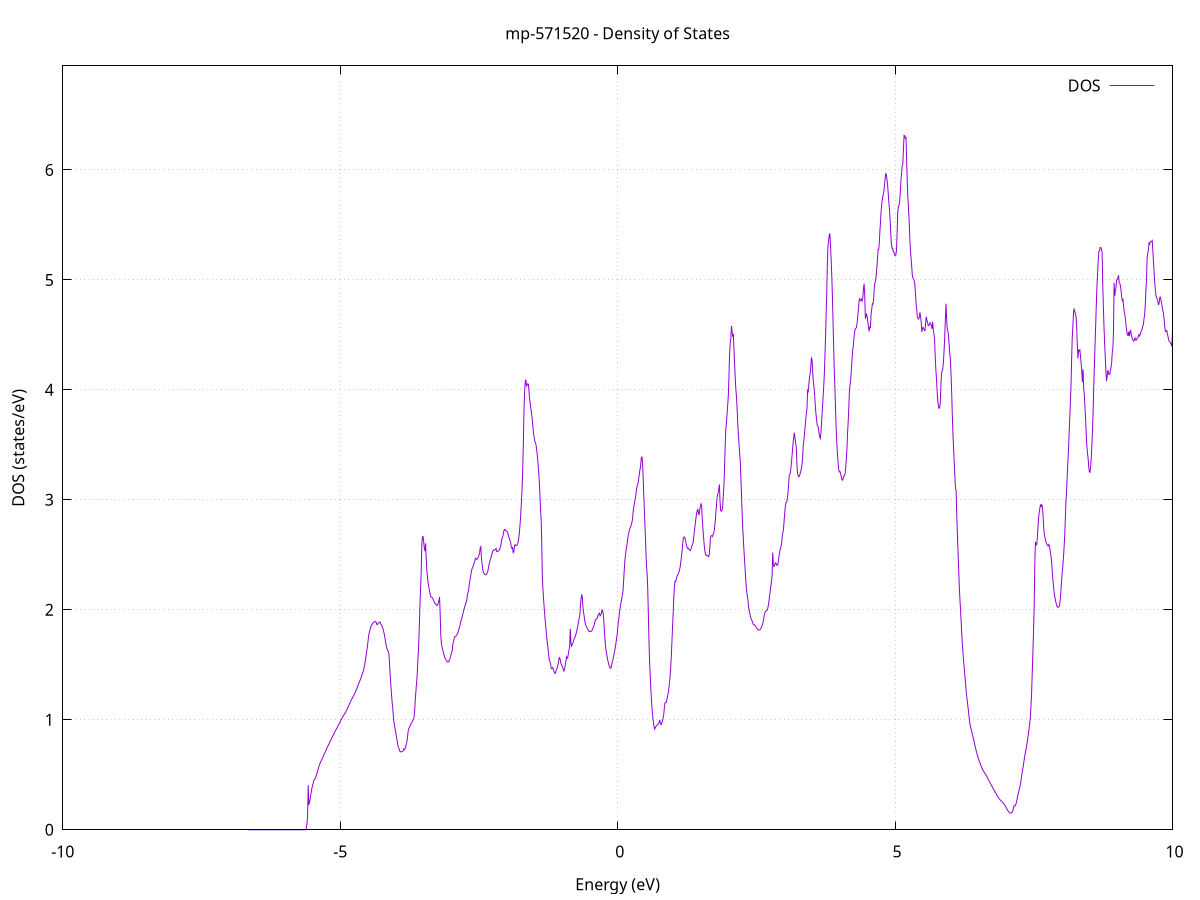 set title 'mp-571520 - Density of States'
set xlabel 'Energy (eV)'
set ylabel 'DOS (states/eV)'
set grid
set xrange [-10:10]
set yrange [0:6.946]
set xzeroaxis lt -1
set terminal png size 800,600
set output 'mp-571520_dos_gnuplot.png'
plot '-' using 1:2 with lines title 'DOS'
-6.663400 0.000000
-6.652000 0.000000
-6.640600 0.000000
-6.629100 0.000000
-6.617700 0.000000
-6.606200 0.000000
-6.594800 0.000000
-6.583400 0.000000
-6.571900 0.000000
-6.560500 0.000000
-6.549100 0.000000
-6.537600 0.000000
-6.526200 0.000000
-6.514700 0.000000
-6.503300 0.000000
-6.491900 0.000000
-6.480400 0.000000
-6.469000 0.000000
-6.457600 0.000000
-6.446100 0.000000
-6.434700 0.000000
-6.423300 0.000000
-6.411800 0.000000
-6.400400 0.000000
-6.388900 0.000000
-6.377500 0.000000
-6.366100 0.000000
-6.354600 0.000000
-6.343200 0.000000
-6.331800 0.000000
-6.320300 0.000000
-6.308900 0.000000
-6.297400 0.000000
-6.286000 0.000000
-6.274600 0.000000
-6.263100 0.000000
-6.251700 0.000000
-6.240300 0.000000
-6.228800 0.000000
-6.217400 0.000000
-6.206000 0.000000
-6.194500 0.000000
-6.183100 0.000000
-6.171600 0.000000
-6.160200 0.000000
-6.148800 0.000000
-6.137300 0.000000
-6.125900 0.000000
-6.114500 0.000000
-6.103000 0.000000
-6.091600 0.000000
-6.080100 0.000000
-6.068700 0.000000
-6.057300 0.000000
-6.045800 0.000000
-6.034400 0.000000
-6.023000 0.000000
-6.011500 0.000000
-6.000100 0.000000
-5.988700 0.000000
-5.977200 0.000000
-5.965800 0.000000
-5.954300 0.000000
-5.942900 0.000000
-5.931500 0.000000
-5.920000 0.000000
-5.908600 0.000000
-5.897200 0.000000
-5.885700 0.000000
-5.874300 0.000000
-5.862800 0.000000
-5.851400 0.000000
-5.840000 0.000000
-5.828500 0.000000
-5.817100 0.000000
-5.805700 0.000000
-5.794200 0.000000
-5.782800 0.000000
-5.771400 0.000000
-5.759900 0.000000
-5.748500 0.000000
-5.737000 0.000000
-5.725600 0.000000
-5.714200 0.000000
-5.702700 0.000000
-5.691300 0.000000
-5.679900 0.000000
-5.668400 0.000000
-5.657000 0.000000
-5.645500 0.000000
-5.634100 0.000000
-5.622700 0.000100
-5.611200 0.014400
-5.599800 0.052900
-5.588400 0.115500
-5.576900 0.405900
-5.565500 0.224800
-5.554100 0.249500
-5.542600 0.279100
-5.531200 0.313500
-5.519700 0.349900
-5.508300 0.382500
-5.496900 0.404900
-5.485400 0.428900
-5.474000 0.451100
-5.462600 0.456200
-5.451100 0.466600
-5.439700 0.480500
-5.428200 0.497300
-5.416800 0.516700
-5.405400 0.538200
-5.393900 0.557400
-5.382500 0.577500
-5.371100 0.593600
-5.359600 0.610100
-5.348200 0.623200
-5.336800 0.633000
-5.325300 0.644000
-5.313900 0.658000
-5.302400 0.673200
-5.291000 0.686300
-5.279600 0.696900
-5.268100 0.709300
-5.256700 0.723400
-5.245300 0.736800
-5.233800 0.749200
-5.222400 0.761400
-5.210900 0.773000
-5.199500 0.784700
-5.188100 0.797300
-5.176600 0.810200
-5.165200 0.820400
-5.153800 0.832500
-5.142300 0.844400
-5.130900 0.855800
-5.119500 0.867300
-5.108000 0.878900
-5.096600 0.890800
-5.085100 0.902800
-5.073700 0.911900
-5.062300 0.922300
-5.050800 0.934000
-5.039400 0.945100
-5.028000 0.956200
-5.016500 0.967600
-5.005100 0.978900
-4.993600 0.990300
-4.982200 1.000800
-4.970800 1.011400
-4.959300 1.022400
-4.947900 1.033400
-4.936500 1.042400
-4.925000 1.050900
-4.913600 1.059600
-4.902200 1.069300
-4.890700 1.080200
-4.879300 1.092700
-4.867800 1.105300
-4.856400 1.118000
-4.845000 1.130700
-4.833500 1.143400
-4.822100 1.156100
-4.810700 1.168800
-4.799200 1.181000
-4.787800 1.191800
-4.776300 1.202100
-4.764900 1.213200
-4.753500 1.224200
-4.742000 1.235800
-4.730600 1.248400
-4.719200 1.261400
-4.707700 1.275200
-4.696300 1.289700
-4.684900 1.305100
-4.673400 1.320400
-4.662000 1.334800
-4.650500 1.348900
-4.639100 1.364000
-4.627700 1.379500
-4.616200 1.395400
-4.604800 1.411800
-4.593400 1.429200
-4.581900 1.447600
-4.570500 1.470300
-4.559000 1.500600
-4.547600 1.537300
-4.536200 1.575100
-4.524700 1.613700
-4.513300 1.655000
-4.501900 1.700000
-4.490400 1.752700
-4.479000 1.789600
-4.467600 1.806300
-4.456100 1.834800
-4.444700 1.852900
-4.433200 1.861800
-4.421800 1.869600
-4.410400 1.880300
-4.398900 1.885200
-4.387500 1.889500
-4.376100 1.894500
-4.364600 1.892800
-4.353200 1.889000
-4.341700 1.868100
-4.330300 1.864900
-4.318900 1.875900
-4.307400 1.881800
-4.296000 1.884600
-4.284600 1.889900
-4.273100 1.878000
-4.261700 1.865000
-4.250300 1.855400
-4.238800 1.842900
-4.227400 1.824700
-4.215900 1.800900
-4.204500 1.775100
-4.193100 1.739400
-4.181600 1.702900
-4.170200 1.673600
-4.158800 1.651600
-4.147300 1.635700
-4.135900 1.619300
-4.124400 1.609000
-4.113000 1.530000
-4.101600 1.419500
-4.090100 1.334500
-4.078700 1.253900
-4.067300 1.176900
-4.055800 1.116000
-4.044400 1.050000
-4.033000 0.984000
-4.021500 0.947800
-4.010100 0.916000
-3.998600 0.885200
-3.987200 0.848400
-3.975800 0.815100
-3.964300 0.776800
-3.952900 0.753900
-3.941500 0.739500
-3.930000 0.719000
-3.918600 0.709400
-3.907100 0.708500
-3.895700 0.709800
-3.884300 0.711700
-3.872800 0.714900
-3.861400 0.725000
-3.850000 0.736600
-3.838500 0.730100
-3.827100 0.744800
-3.815700 0.763100
-3.804200 0.787300
-3.792800 0.818000
-3.781300 0.871800
-3.769900 0.916000
-3.758500 0.922900
-3.747000 0.938300
-3.735600 0.950800
-3.724200 0.963800
-3.712700 0.973100
-3.701300 0.984500
-3.689800 0.996800
-3.678400 1.011200
-3.667000 1.028700
-3.655500 1.105000
-3.644100 1.207700
-3.632700 1.278100
-3.621200 1.351900
-3.609800 1.436800
-3.598400 1.560900
-3.586900 1.672700
-3.575500 1.825900
-3.564000 2.021000
-3.552600 2.179900
-3.541200 2.330700
-3.529700 2.584400
-3.518300 2.665500
-3.506900 2.665400
-3.495400 2.616500
-3.484000 2.558900
-3.472500 2.533200
-3.461100 2.605000
-3.449700 2.463100
-3.438200 2.356600
-3.426800 2.293600
-3.415400 2.243600
-3.403900 2.209700
-3.392500 2.176600
-3.381000 2.144200
-3.369600 2.120300
-3.358200 2.114100
-3.346700 2.114000
-3.335300 2.107000
-3.323900 2.094200
-3.312400 2.081000
-3.301000 2.065700
-3.289600 2.057200
-3.278100 2.050600
-3.266700 2.044800
-3.255200 2.038500
-3.243800 2.043800
-3.232400 2.063800
-3.220900 2.080800
-3.209500 2.116900
-3.198100 1.951600
-3.186600 1.762300
-3.175200 1.687000
-3.163700 1.659800
-3.152300 1.637200
-3.140900 1.612500
-3.129400 1.590000
-3.118000 1.570800
-3.106600 1.556900
-3.095100 1.546000
-3.083700 1.537900
-3.072300 1.529800
-3.060800 1.525700
-3.049400 1.527200
-3.037900 1.534400
-3.026500 1.549100
-3.015100 1.570600
-3.003600 1.590900
-2.992200 1.611200
-2.980800 1.629300
-2.969300 1.696800
-2.957900 1.703400
-2.946400 1.739500
-2.935000 1.757100
-2.923600 1.759800
-2.912100 1.761500
-2.900700 1.769400
-2.889300 1.780000
-2.877800 1.794200
-2.866400 1.816400
-2.855000 1.833800
-2.843500 1.851000
-2.832100 1.887500
-2.820600 1.903900
-2.809200 1.921800
-2.797800 1.943300
-2.786300 1.968100
-2.774900 1.993400
-2.763500 2.013800
-2.752000 2.034000
-2.740600 2.053900
-2.729100 2.069900
-2.717700 2.093300
-2.706300 2.137000
-2.694800 2.161400
-2.683400 2.192000
-2.672000 2.239400
-2.660500 2.274100
-2.649100 2.308400
-2.637700 2.342400
-2.626200 2.370100
-2.614800 2.386500
-2.603300 2.399000
-2.591900 2.416300
-2.580500 2.433300
-2.569000 2.456400
-2.557600 2.470200
-2.546200 2.459200
-2.534700 2.461200
-2.523300 2.466900
-2.511800 2.479200
-2.500400 2.494400
-2.489000 2.511400
-2.477500 2.562700
-2.466100 2.573400
-2.454700 2.473700
-2.443200 2.417400
-2.431800 2.370000
-2.420400 2.342500
-2.408900 2.330600
-2.397500 2.322400
-2.386000 2.318700
-2.374600 2.320100
-2.363200 2.325200
-2.351700 2.334600
-2.340300 2.348800
-2.328900 2.382600
-2.317400 2.414400
-2.306000 2.436500
-2.294500 2.459000
-2.283100 2.474300
-2.271700 2.497200
-2.260200 2.517800
-2.248800 2.535800
-2.237400 2.544100
-2.225900 2.542300
-2.214500 2.545500
-2.203100 2.548400
-2.191600 2.557800
-2.180200 2.531800
-2.168700 2.528800
-2.157300 2.532800
-2.145900 2.536700
-2.134400 2.542600
-2.123000 2.554700
-2.111600 2.574800
-2.100100 2.602500
-2.088700 2.634400
-2.077200 2.657500
-2.065800 2.674400
-2.054400 2.707800
-2.042900 2.731200
-2.031500 2.729500
-2.020100 2.720200
-2.008600 2.717900
-1.997200 2.715900
-1.985800 2.705900
-1.974300 2.685100
-1.962900 2.663800
-1.951400 2.649600
-1.940000 2.631600
-1.928600 2.610500
-1.917100 2.575100
-1.905700 2.559300
-1.894300 2.564300
-1.882800 2.520200
-1.871400 2.527200
-1.859900 2.582600
-1.848500 2.591800
-1.837100 2.585200
-1.825600 2.583900
-1.814200 2.589700
-1.802800 2.599100
-1.791300 2.621200
-1.779900 2.659900
-1.768500 2.717000
-1.757000 2.788100
-1.745600 2.878100
-1.734100 2.980000
-1.722700 3.093600
-1.711300 3.262600
-1.699800 3.503300
-1.688400 3.809000
-1.677000 3.979800
-1.665500 4.073100
-1.654100 4.092700
-1.642600 4.030600
-1.631200 4.046100
-1.619800 4.055500
-1.608300 4.052000
-1.596900 3.983500
-1.585500 3.914800
-1.574000 3.869000
-1.562600 3.826900
-1.551200 3.785100
-1.539700 3.734500
-1.528300 3.669200
-1.516800 3.609700
-1.505400 3.570300
-1.494000 3.535100
-1.482500 3.521100
-1.471100 3.500800
-1.459700 3.457600
-1.448200 3.404500
-1.436800 3.341600
-1.425300 3.270100
-1.413900 3.184000
-1.402500 3.068400
-1.391000 2.921200
-1.379600 2.829700
-1.368200 2.611800
-1.356700 2.294100
-1.345300 2.178800
-1.333900 2.091100
-1.322400 2.008500
-1.311000 1.935600
-1.299500 1.867100
-1.288100 1.804700
-1.276700 1.744300
-1.265200 1.693900
-1.253800 1.645200
-1.242400 1.587500
-1.230900 1.538900
-1.219500 1.525600
-1.208000 1.506200
-1.196600 1.467400
-1.185200 1.466600
-1.173700 1.473800
-1.162300 1.465400
-1.150900 1.444400
-1.139400 1.428500
-1.128000 1.420800
-1.116600 1.431600
-1.105100 1.453800
-1.093700 1.465000
-1.082200 1.484500
-1.070800 1.516000
-1.059400 1.547600
-1.047900 1.569700
-1.036500 1.548900
-1.025100 1.519000
-1.013600 1.502700
-1.002200 1.490300
-0.990700 1.480100
-0.979300 1.453200
-0.967900 1.442900
-0.956400 1.462300
-0.945000 1.494500
-0.933600 1.530400
-0.922100 1.571800
-0.910700 1.559700
-0.899300 1.569000
-0.887800 1.600500
-0.876400 1.636500
-0.864900 1.665500
-0.853500 1.828100
-0.842100 1.697000
-0.830600 1.669400
-0.819200 1.681500
-0.807800 1.697400
-0.796300 1.715400
-0.784900 1.734200
-0.773400 1.748000
-0.762000 1.759700
-0.750600 1.779900
-0.739100 1.804200
-0.727700 1.831600
-0.716300 1.861100
-0.704800 1.891000
-0.693400 1.920600
-0.682000 1.949900
-0.670500 2.038600
-0.659100 2.102300
-0.647600 2.140700
-0.636200 2.110600
-0.624800 2.021300
-0.613300 1.971700
-0.601900 1.936500
-0.590500 1.894700
-0.579000 1.867100
-0.567600 1.851000
-0.556100 1.843500
-0.544700 1.826400
-0.533300 1.819600
-0.521800 1.807200
-0.510400 1.803200
-0.499000 1.802500
-0.487500 1.803300
-0.476100 1.804300
-0.464700 1.808800
-0.453200 1.826200
-0.441800 1.838500
-0.430300 1.850700
-0.418900 1.871900
-0.407500 1.897100
-0.396000 1.912900
-0.384600 1.915400
-0.373200 1.921400
-0.361700 1.934500
-0.350300 1.953800
-0.338800 1.963900
-0.327400 1.969400
-0.316000 1.945600
-0.304500 1.954700
-0.293100 1.964600
-0.281700 1.999500
-0.270200 1.992800
-0.258800 1.961800
-0.247400 1.886300
-0.235900 1.781900
-0.224500 1.703500
-0.213000 1.646200
-0.201600 1.607500
-0.190200 1.574700
-0.178700 1.545100
-0.167300 1.518400
-0.155900 1.495500
-0.144400 1.479100
-0.133000 1.470100
-0.121500 1.469300
-0.110100 1.497500
-0.098700 1.519100
-0.087200 1.542700
-0.075800 1.568600
-0.064400 1.597400
-0.052900 1.627600
-0.041500 1.660800
-0.030100 1.697900
-0.018600 1.738300
-0.007200 1.785000
0.004300 1.850000
0.015700 1.896900
0.027100 1.944700
0.038600 2.000100
0.050000 2.032300
0.061400 2.067500
0.072900 2.098400
0.084300 2.134300
0.095800 2.170000
0.107200 2.257700
0.118600 2.358200
0.130100 2.449100
0.141500 2.500900
0.152900 2.544900
0.164400 2.577500
0.175800 2.619700
0.187200 2.664100
0.198700 2.692800
0.210100 2.723400
0.221600 2.740600
0.233000 2.753600
0.244400 2.774100
0.255900 2.793500
0.267300 2.821500
0.278700 2.889400
0.290200 2.927900
0.301600 2.968500
0.313100 2.995900
0.324500 3.027100
0.335900 3.077700
0.347400 3.117900
0.358800 3.139800
0.370200 3.154200
0.381700 3.198600
0.393100 3.245000
0.404500 3.280400
0.416000 3.319200
0.427400 3.384500
0.438900 3.388700
0.450300 3.324200
0.461700 3.172000
0.473200 3.013100
0.484600 2.866900
0.496000 2.715000
0.507500 2.565800
0.518900 2.411000
0.530400 2.334700
0.541800 2.204100
0.553200 1.964700
0.564700 1.707400
0.576100 1.526800
0.587500 1.392000
0.599000 1.277300
0.610400 1.171100
0.621800 1.087800
0.633300 1.023000
0.644700 0.975500
0.656200 0.941000
0.667600 0.915300
0.679000 0.928500
0.690500 0.938300
0.701900 0.946800
0.713300 0.952100
0.724800 0.957500
0.736200 0.964300
0.747700 0.976300
0.759100 0.999100
0.770500 0.970500
0.782000 0.955600
0.793400 0.965800
0.804800 0.987000
0.816300 1.007200
0.827700 1.034900
0.839200 1.093900
0.850600 1.149800
0.862000 1.157200
0.873500 1.157000
0.884900 1.178800
0.896300 1.204300
0.907800 1.234200
0.919200 1.268700
0.930600 1.318000
0.942100 1.375800
0.953500 1.453800
0.965000 1.557400
0.976400 1.686900
0.987800 1.821000
0.999300 1.953200
1.010700 2.089300
1.022100 2.204000
1.033600 2.258800
1.045000 2.256300
1.056500 2.277000
1.067900 2.302100
1.079300 2.313100
1.090800 2.326700
1.102200 2.342500
1.113600 2.360200
1.125100 2.384900
1.136500 2.426300
1.147900 2.476300
1.159400 2.521900
1.170800 2.591400
1.182300 2.649100
1.193700 2.661400
1.205100 2.661100
1.216600 2.644700
1.228000 2.621400
1.239400 2.587700
1.250900 2.567800
1.262300 2.556800
1.273800 2.560800
1.285200 2.550800
1.296600 2.541000
1.308100 2.538400
1.319500 2.549600
1.330900 2.569200
1.342400 2.585200
1.353800 2.601000
1.365200 2.631300
1.376700 2.687500
1.388100 2.737700
1.399600 2.787000
1.411000 2.834000
1.422400 2.875200
1.433900 2.902800
1.445300 2.917400
1.456700 2.872000
1.468200 2.866600
1.479600 2.906200
1.491100 2.940200
1.502500 2.963200
1.513900 2.948100
1.525400 2.821300
1.536800 2.736800
1.548200 2.664100
1.559700 2.590100
1.571100 2.537700
1.582500 2.504800
1.594000 2.496400
1.605400 2.492200
1.616900 2.494300
1.628300 2.491800
1.639700 2.484300
1.651200 2.501700
1.662600 2.572300
1.674000 2.659800
1.685500 2.672100
1.696900 2.675200
1.708400 2.667300
1.719800 2.683000
1.731200 2.700100
1.742700 2.724700
1.754100 2.777800
1.765500 2.850500
1.777000 2.928300
1.788400 2.999600
1.799800 3.047300
1.811300 3.062800
1.822700 3.096700
1.834200 3.139900
1.845600 2.979900
1.857000 2.900800
1.868500 2.895900
1.879900 2.903100
1.891300 2.921000
1.902800 3.029200
1.914200 3.118300
1.925700 3.278700
1.937100 3.479300
1.948500 3.639100
1.960000 3.693400
1.971400 3.776800
1.982800 3.855900
1.994300 3.943300
2.005700 4.112300
2.017100 4.323900
2.028600 4.419100
2.040000 4.469200
2.051500 4.581100
2.062900 4.527100
2.074300 4.483000
2.085800 4.507400
2.097200 4.355500
2.108600 4.229100
2.120100 4.099700
2.131500 3.999400
2.143000 3.929600
2.154400 3.812600
2.165800 3.689000
2.177300 3.579800
2.188700 3.503300
2.200100 3.413200
2.211600 3.339900
2.223000 3.176800
2.234400 3.015500
2.245900 2.845700
2.257300 2.724100
2.268800 2.609400
2.280200 2.510600
2.291600 2.415100
2.303100 2.322900
2.314500 2.230100
2.325900 2.167600
2.337400 2.123800
2.348800 2.089600
2.360300 2.024900
2.371700 1.991600
2.383100 1.963000
2.394600 1.939000
2.406000 1.919100
2.417400 1.903700
2.428900 1.894000
2.440300 1.871800
2.451700 1.863500
2.463200 1.865500
2.474600 1.858300
2.486100 1.849700
2.497500 1.840600
2.508900 1.831600
2.520400 1.824500
2.531800 1.819300
2.543200 1.816700
2.554700 1.816500
2.566100 1.819400
2.577600 1.826700
2.589000 1.838000
2.600400 1.851600
2.611900 1.868900
2.623300 1.893600
2.634700 1.929700
2.646200 1.960200
2.657600 1.978000
2.669000 1.987600
2.680500 1.990000
2.691900 1.994900
2.703400 2.008300
2.714800 2.037000
2.726200 2.076400
2.737700 2.123100
2.749100 2.166700
2.760500 2.210700
2.772000 2.258700
2.783400 2.309900
2.794900 2.520700
2.806300 2.409000
2.817700 2.393900
2.829200 2.404500
2.840600 2.426100
2.852000 2.426800
2.863500 2.410500
2.874900 2.402800
2.886300 2.410100
2.897800 2.443400
2.909200 2.493400
2.920700 2.529200
2.932100 2.551800
2.943500 2.574600
2.955000 2.602700
2.966400 2.676100
2.977800 2.701500
2.989300 2.736600
3.000700 2.811900
3.012200 2.884400
3.023600 2.950300
3.035000 2.975500
3.046500 2.977700
3.057900 3.011000
3.069300 3.057100
3.080800 3.133500
3.092200 3.224000
3.103600 3.230800
3.115100 3.254100
3.126500 3.306200
3.138000 3.369900
3.149400 3.438600
3.160800 3.511800
3.172300 3.565200
3.183700 3.610000
3.195100 3.570500
3.206600 3.515600
3.218000 3.489000
3.229500 3.339200
3.240900 3.242400
3.252300 3.221900
3.263800 3.209000
3.275200 3.216600
3.286600 3.232700
3.298100 3.259500
3.309500 3.277500
3.320900 3.309800
3.332400 3.367900
3.343800 3.486100
3.355300 3.537100
3.366700 3.596000
3.378100 3.664300
3.389600 3.728100
3.401000 3.783900
3.412400 3.829900
3.423900 3.996200
3.435300 3.985800
3.446800 4.054100
3.458200 4.118600
3.469600 4.145800
3.481100 4.203100
3.492500 4.295300
3.503900 4.269300
3.515400 4.158800
3.526800 4.080600
3.538200 4.024600
3.549700 3.952000
3.561100 3.868200
3.572600 3.788900
3.584000 3.736300
3.595400 3.680500
3.606900 3.668600
3.618300 3.651200
3.629700 3.608400
3.641200 3.571100
3.652600 3.559300
3.664100 3.612000
3.675500 3.704200
3.686900 3.805300
3.698400 3.901600
3.709800 3.997000
3.721200 4.099600
3.732700 4.247800
3.744100 4.435900
3.755500 4.645000
3.767000 4.852200
3.778400 5.117000
3.789900 5.303000
3.801300 5.351800
3.812700 5.405700
3.824200 5.423000
3.835600 5.323200
3.847000 5.195300
3.858500 5.047200
3.869900 4.863800
3.881400 4.631000
3.892800 4.396600
3.904200 4.184400
3.915700 4.010100
3.927100 3.824700
3.938500 3.650600
3.950000 3.516600
3.961400 3.418500
3.972800 3.338800
3.984300 3.278400
3.995700 3.254400
4.007200 3.257000
4.018600 3.240000
4.030000 3.210200
4.041500 3.186100
4.052900 3.178600
4.064300 3.194000
4.075800 3.216400
4.087200 3.217600
4.098700 3.236800
4.110100 3.290700
4.121500 3.369300
4.133000 3.466900
4.144400 3.612000
4.155800 3.718700
4.167300 3.851700
4.178700 4.007400
4.190100 4.049100
4.201600 4.101100
4.213000 4.189500
4.224500 4.280700
4.235900 4.358600
4.247300 4.404000
4.258800 4.469400
4.270200 4.521200
4.281600 4.556900
4.293100 4.559200
4.304500 4.568500
4.316000 4.607800
4.327400 4.671400
4.338800 4.723900
4.350300 4.805600
4.361700 4.829600
4.373100 4.816100
4.384600 4.809300
4.396000 4.825200
4.407400 4.812200
4.418900 4.838200
4.430300 4.919200
4.441800 4.964200
4.453200 4.860300
4.464600 4.647300
4.476100 4.673000
4.487500 4.687000
4.498900 4.660000
4.510400 4.612500
4.521800 4.562000
4.533300 4.532800
4.544700 4.578400
4.556100 4.561300
4.567600 4.689700
4.579000 4.730900
4.590400 4.783200
4.601900 4.780400
4.613300 4.826200
4.624700 4.923700
4.636200 4.972300
4.647600 4.987600
4.659100 5.040500
4.670500 5.105000
4.681900 5.178100
4.693400 5.275200
4.704800 5.276500
4.716200 5.338000
4.727700 5.451900
4.739100 5.544400
4.750600 5.639000
4.762000 5.703100
4.773400 5.745500
4.784900 5.771400
4.796300 5.799400
4.807700 5.852000
4.819200 5.909600
4.830600 5.965900
4.842000 5.958500
4.853500 5.914800
4.864900 5.866300
4.876400 5.789100
4.887800 5.706100
4.899200 5.642400
4.910700 5.544600
4.922100 5.425100
4.933500 5.328900
4.945000 5.287400
4.956400 5.288100
4.967900 5.254800
4.979300 5.252500
4.990700 5.229400
5.002200 5.220100
5.013600 5.224500
5.025000 5.266900
5.036500 5.420000
5.047900 5.613000
5.059400 5.663200
5.070800 5.681100
5.082200 5.709900
5.093700 5.789500
5.105100 5.900400
5.116500 5.963900
5.128000 6.037200
5.139400 6.053400
5.150800 6.190500
5.162300 6.314500
5.173700 6.311200
5.185200 6.287800
5.196600 6.294500
5.208000 6.106000
5.219500 5.892300
5.230900 5.747000
5.242300 5.643100
5.253800 5.542700
5.265200 5.382800
5.276700 5.267000
5.288100 5.200000
5.299500 5.125200
5.311000 5.041900
5.322400 5.016100
5.333800 5.008700
5.345300 4.991200
5.356700 4.958100
5.368100 4.871300
5.379600 4.785100
5.391000 4.725000
5.402500 4.658900
5.413900 4.650700
5.425300 4.644100
5.436800 4.662200
5.448200 4.704900
5.459600 4.667600
5.471100 4.616500
5.482500 4.526100
5.494000 4.558700
5.505400 4.568900
5.516800 4.555900
5.528300 4.540400
5.539700 4.540000
5.551100 4.614400
5.562600 4.666000
5.574000 4.633600
5.585400 4.612800
5.596900 4.584200
5.608300 4.585400
5.619800 4.595200
5.631200 4.611000
5.642600 4.598600
5.654100 4.583600
5.665500 4.555500
5.676900 4.619200
5.688400 4.546200
5.699800 4.512800
5.711300 4.463000
5.722700 4.314000
5.734100 4.194900
5.745600 4.101300
5.757000 3.996400
5.768400 3.907900
5.779900 3.857800
5.791300 3.832400
5.802700 3.835100
5.814200 3.885900
5.825600 4.029200
5.837100 4.152400
5.848500 4.171000
5.859900 4.191300
5.871400 4.250700
5.882800 4.354600
5.894200 4.474500
5.905700 4.631100
5.917100 4.783400
5.928600 4.659200
5.940000 4.553200
5.951400 4.535200
5.962900 4.493500
5.974300 4.410900
5.985700 4.329600
5.997200 4.273800
6.008600 4.140700
6.020000 3.977100
6.031500 3.776400
6.042900 3.602900
6.054400 3.466600
6.065800 3.340400
6.077200 3.222700
6.088700 3.106800
6.100100 3.086700
6.111500 2.863300
6.123000 2.688700
6.134400 2.532500
6.145900 2.375700
6.157300 2.215300
6.168700 2.097500
6.180200 1.998100
6.191600 1.884600
6.203000 1.769000
6.214500 1.675100
6.225900 1.592600
6.237300 1.521500
6.248800 1.456400
6.260200 1.388800
6.271700 1.319800
6.283100 1.252400
6.294500 1.197600
6.306000 1.153100
6.317400 1.101000
6.328800 1.051500
6.340300 0.995000
6.351700 0.956300
6.363200 0.930400
6.374600 0.906800
6.386000 0.883500
6.397500 0.859800
6.408900 0.835600
6.420300 0.810600
6.431800 0.784900
6.443200 0.758500
6.454600 0.733000
6.466100 0.709200
6.477500 0.687800
6.489000 0.669400
6.500400 0.651500
6.511800 0.634000
6.523300 0.617100
6.534700 0.600700
6.546100 0.585100
6.557600 0.570600
6.569000 0.557700
6.580500 0.545900
6.591900 0.534600
6.603300 0.525500
6.614800 0.517900
6.626200 0.509600
6.637600 0.500400
6.649100 0.489600
6.660500 0.477600
6.671900 0.465200
6.683400 0.453500
6.694800 0.443800
6.706300 0.432900
6.717700 0.422000
6.729100 0.411600
6.740600 0.401400
6.752000 0.390300
6.763400 0.379300
6.774900 0.368800
6.786300 0.358500
6.797800 0.348500
6.809200 0.338300
6.820600 0.327600
6.832100 0.317300
6.843500 0.307500
6.854900 0.298300
6.866400 0.289800
6.877800 0.281900
6.889200 0.274600
6.900700 0.268100
6.912100 0.262200
6.923600 0.256500
6.935000 0.250800
6.946400 0.244800
6.957900 0.238000
6.969300 0.230100
6.980700 0.220900
6.992200 0.210600
7.003600 0.199900
7.015100 0.189400
7.026500 0.179200
7.037900 0.170000
7.049400 0.162800
7.060800 0.155600
7.072200 0.151300
7.083700 0.150500
7.095100 0.154100
7.106500 0.157300
7.118000 0.163200
7.129400 0.188000
7.140900 0.213000
7.152300 0.220900
7.163700 0.218300
7.175200 0.228100
7.186600 0.249400
7.198000 0.276200
7.209500 0.305400
7.220900 0.332600
7.232400 0.355800
7.243800 0.378000
7.255200 0.402700
7.266700 0.436700
7.278100 0.477700
7.289500 0.517700
7.301000 0.553100
7.312400 0.586100
7.323800 0.626200
7.335300 0.665700
7.346700 0.697800
7.358200 0.724600
7.369600 0.758000
7.381000 0.794900
7.392500 0.834500
7.403900 0.876200
7.415300 0.920100
7.426800 0.968200
7.438200 1.023600
7.449700 1.128100
7.461100 1.249400
7.472500 1.432400
7.484000 1.617600
7.495400 1.802200
7.506800 2.014100
7.518300 2.415000
7.529700 2.616900
7.541100 2.589000
7.552600 2.592400
7.564000 2.655000
7.575500 2.757300
7.586900 2.835800
7.598300 2.887000
7.609800 2.925300
7.621200 2.957800
7.632600 2.935200
7.644100 2.960100
7.655500 2.931200
7.667000 2.856700
7.678400 2.748800
7.689800 2.687000
7.701300 2.657200
7.712700 2.630300
7.724100 2.610300
7.735600 2.595600
7.747000 2.585300
7.758400 2.581700
7.769900 2.594200
7.781300 2.579600
7.792800 2.544700
7.804200 2.511900
7.815600 2.468000
7.827100 2.393000
7.838500 2.309000
7.849900 2.243000
7.861400 2.185800
7.872800 2.138300
7.884300 2.104300
7.895700 2.074600
7.907100 2.052000
7.918600 2.029400
7.930000 2.027500
7.941400 2.022300
7.952900 2.027300
7.964300 2.040600
7.975700 2.091300
7.987200 2.157000
7.998600 2.245300
8.010100 2.328200
8.021500 2.386300
8.032900 2.463900
8.044400 2.554100
8.055800 2.659000
8.067200 2.808400
8.078700 2.970900
8.090100 3.074000
8.101600 3.209000
8.113000 3.335100
8.124400 3.448800
8.135900 3.590500
8.147300 3.725400
8.158700 3.873400
8.170200 4.030300
8.181600 4.267900
8.193000 4.475400
8.204500 4.580800
8.215900 4.696300
8.227400 4.739400
8.238800 4.712900
8.250200 4.691800
8.261700 4.664900
8.273100 4.572400
8.284500 4.408100
8.296000 4.286500
8.307400 4.359500
8.318900 4.353900
8.330300 4.363600
8.341700 4.310800
8.353200 4.241100
8.364600 4.172800
8.376000 4.072100
8.387500 4.186500
8.398900 4.019200
8.410300 3.962200
8.421800 3.842500
8.433200 3.739500
8.444700 3.608600
8.456100 3.495200
8.467500 3.424100
8.479000 3.378900
8.490400 3.299600
8.501800 3.256100
8.513300 3.250600
8.524700 3.299600
8.536200 3.384300
8.547600 3.503700
8.559000 3.639700
8.570500 3.818400
8.581900 4.044900
8.593300 4.243700
8.604800 4.425700
8.616200 4.598400
8.627600 4.783700
8.639100 4.950600
8.650500 5.062300
8.662000 5.180100
8.673400 5.260500
8.684800 5.263100
8.696300 5.294400
8.707700 5.294200
8.719100 5.280700
8.730600 5.251800
8.742000 4.980500
8.753500 4.765800
8.764900 4.583400
8.776300 4.430200
8.787800 4.300600
8.799200 4.177200
8.810600 4.079500
8.822100 4.119700
8.833500 4.178700
8.844900 4.158400
8.856400 4.139300
8.867800 4.140100
8.879300 4.175400
8.890700 4.204100
8.902100 4.237200
8.913600 4.332400
8.925000 4.372600
8.936400 4.527200
8.947900 4.972600
8.959300 4.854800
8.970800 4.902700
8.982200 4.930400
8.993600 5.000300
9.005100 5.003800
9.016500 5.019700
9.027900 5.042600
9.039400 4.975500
9.050800 4.968500
9.062200 4.943600
9.073700 4.898700
9.085100 4.839600
9.096600 4.812000
9.108000 4.821300
9.119400 4.754200
9.130900 4.708900
9.142300 4.677900
9.153700 4.631300
9.165200 4.572500
9.176600 4.534200
9.188100 4.498600
9.199500 4.494900
9.210900 4.529000
9.222400 4.488700
9.233800 4.526700
9.245200 4.544500
9.256700 4.499700
9.268100 4.482100
9.279600 4.460100
9.291000 4.448400
9.302400 4.442300
9.313900 4.455200
9.325300 4.471800
9.336700 4.453200
9.348200 4.452600
9.359600 4.467300
9.371000 4.471300
9.382500 4.485900
9.393900 4.501700
9.405400 4.489300
9.416800 4.502800
9.428200 4.524500
9.439700 4.534100
9.451100 4.549600
9.462500 4.576400
9.474000 4.588800
9.485400 4.641300
9.496900 4.680200
9.508300 4.765800
9.519700 4.890300
9.531200 5.003200
9.542600 5.200400
9.554000 5.245400
9.565500 5.272900
9.576900 5.334600
9.588300 5.324200
9.599800 5.345200
9.611200 5.347400
9.622700 5.349300
9.634100 5.357900
9.645500 5.268000
9.657000 5.165300
9.668400 5.072300
9.679800 4.977100
9.691300 4.906500
9.702700 4.854200
9.714200 4.837500
9.725600 4.824000
9.737000 4.801300
9.748500 4.772500
9.759900 4.791600
9.771300 4.843000
9.782800 4.843200
9.794200 4.812200
9.805600 4.786200
9.817100 4.738800
9.828500 4.716800
9.840000 4.680100
9.851400 4.630100
9.862800 4.564400
9.874300 4.529800
9.885700 4.532600
9.897100 4.539100
9.908600 4.509600
9.920000 4.483400
9.931500 4.453900
9.942900 4.441200
9.954300 4.433000
9.965800 4.427900
9.977200 4.413100
9.988600 4.395300
10.000100 4.543700
10.011500 4.630500
10.022900 4.777400
10.034400 4.866000
10.045800 4.900200
10.057300 4.965400
10.068700 5.009500
10.080100 5.048500
10.091600 5.105800
10.103000 5.146900
10.114400 5.194200
10.125900 5.266100
10.137300 5.326200
10.148800 5.266800
10.160200 5.169900
10.171600 5.099300
10.183100 5.038700
10.194500 4.931200
10.205900 4.879400
10.217400 4.859200
10.228800 4.860500
10.240200 4.848300
10.251700 4.798700
10.263100 4.740100
10.274600 4.695400
10.286000 4.701100
10.297400 4.650200
10.308900 4.620900
10.320300 4.571700
10.331700 4.498400
10.343200 4.433700
10.354600 4.410700
10.366100 4.419400
10.377500 4.480300
10.388900 4.611700
10.400400 4.721200
10.411800 4.838200
10.423200 4.852400
10.434700 4.889500
10.446100 4.963900
10.457500 5.043800
10.469000 5.123600
10.480400 5.171000
10.491900 5.154800
10.503300 5.104100
10.514700 5.077900
10.526200 5.040600
10.537600 5.050800
10.549000 5.098600
10.560500 5.152800
10.571900 5.209500
10.583400 5.230900
10.594800 5.237700
10.606200 5.138600
10.617700 4.955700
10.629100 4.860900
10.640500 4.813600
10.652000 4.772600
10.663400 4.699700
10.674800 4.614300
10.686300 4.499400
10.697700 4.405300
10.709200 4.387300
10.720600 4.304200
10.732000 4.235700
10.743500 4.205700
10.754900 4.202900
10.766300 4.228400
10.777800 4.330000
10.789200 4.456800
10.800700 4.602400
10.812100 4.746500
10.823500 4.801300
10.835000 4.841100
10.846400 4.937400
10.857800 4.981200
10.869300 5.041500
10.880700 5.116100
10.892100 5.168000
10.903600 5.164300
10.915000 5.201600
10.926500 5.226900
10.937900 5.279400
10.949300 5.294800
10.960800 5.139700
10.972200 5.052100
10.983600 4.974100
10.995100 4.863500
11.006500 4.727600
11.018000 4.661500
11.029400 4.624800
11.040800 4.616600
11.052300 4.630400
11.063700 4.656500
11.075100 4.678800
11.086600 4.705600
11.098000 4.737300
11.109400 4.807800
11.120900 4.815900
11.132300 4.822600
11.143800 4.809700
11.155200 4.768100
11.166600 4.668400
11.178100 4.585900
11.189500 4.593300
11.200900 4.576500
11.212400 4.563200
11.223800 4.550400
11.235300 4.549700
11.246700 4.552100
11.258100 4.526300
11.269600 4.501700
11.281000 4.478800
11.292400 4.433300
11.303900 4.382100
11.315300 4.352400
11.326700 4.338900
11.338200 4.326900
11.349600 4.321100
11.361100 4.307800
11.372500 4.308000
11.383900 4.336000
11.395400 4.322800
11.406800 4.303900
11.418200 4.336600
11.429700 4.357800
11.441100 4.358300
11.452600 4.341800
11.464000 4.342800
11.475400 4.369600
11.486900 4.414500
11.498300 4.479700
11.509700 4.551200
11.521200 4.625400
11.532600 4.692800
11.544000 4.772200
11.555500 4.812100
11.566900 4.906100
11.578400 4.959000
11.589800 5.017500
11.601200 5.015500
11.612700 4.988700
11.624100 5.004700
11.635500 5.039600
11.647000 5.067600
11.658400 5.096400
11.669900 5.092400
11.681300 5.065100
11.692700 5.099100
11.704200 5.092100
11.715600 5.104600
11.727000 5.151100
11.738500 5.173200
11.749900 5.195300
11.761300 5.246900
11.772800 5.268400
11.784200 5.279500
11.795700 5.276200
11.807100 5.279600
11.818500 5.303700
11.830000 5.344500
11.841400 5.375700
11.852800 5.419400
11.864300 5.504300
11.875700 5.543000
11.887200 5.570000
11.898600 5.538600
11.910000 5.485400
11.921500 5.334500
11.932900 5.291200
11.944300 5.263100
11.955800 5.251500
11.967200 5.247000
11.978600 5.216600
11.990100 5.227000
12.001500 5.237800
12.013000 5.234700
12.024400 5.238500
12.035800 5.244400
12.047300 5.248100
12.058700 5.263300
12.070100 5.288800
12.081600 5.365000
12.093000 5.438200
12.104500 5.349600
12.115900 5.349800
12.127300 5.400600
12.138800 5.377100
12.150200 5.246700
12.161600 5.148100
12.173100 4.901500
12.184500 5.032000
12.195900 4.879000
12.207400 4.686200
12.218800 4.590400
12.230300 4.588800
12.241700 4.615400
12.253100 4.671700
12.264600 4.742800
12.276000 4.818400
12.287400 4.923500
12.298900 5.029000
12.310300 5.227500
12.321800 5.265900
12.333200 5.261500
12.344600 5.249100
12.356100 5.277500
12.367500 5.347300
12.378900 5.411400
12.390400 5.445200
12.401800 5.488400
12.413200 5.411600
12.424700 5.384600
12.436100 5.356000
12.447600 5.315800
12.459000 5.279400
12.470400 5.248300
12.481900 5.199900
12.493300 5.152500
12.504700 5.102400
12.516200 5.026200
12.527600 4.963700
12.539100 4.880800
12.550500 4.845600
12.561900 4.844900
12.573400 4.869700
12.584800 4.838800
12.596200 4.749000
12.607700 4.655100
12.619100 4.577200
12.630500 4.513300
12.642000 4.466900
12.653400 4.482300
12.664900 4.549200
12.676300 4.636500
12.687700 4.637800
12.699200 4.649700
12.710600 4.681800
12.722000 4.729800
12.733500 4.790700
12.744900 4.896200
12.756400 4.982900
12.767800 5.084700
12.779200 5.129400
12.790700 5.122400
12.802100 5.078000
12.813500 4.965200
12.825000 4.863900
12.836400 4.724800
12.847800 4.595300
12.859300 4.467300
12.870700 4.357900
12.882200 4.181300
12.893600 3.991000
12.905000 3.811600
12.916500 3.633400
12.927900 3.486300
12.939300 3.364800
12.950800 3.259100
12.962200 3.149900
12.973700 3.070500
12.985100 3.048400
12.996500 3.050700
13.008000 3.052500
13.019400 3.078300
13.030800 3.164100
13.042300 3.212700
13.053700 3.316000
13.065100 3.453200
13.076600 3.629200
13.088000 3.850700
13.099500 4.055300
13.110900 4.264100
13.122300 4.485800
13.133800 4.776500
13.145200 5.016900
13.156600 5.184700
13.168100 5.269400
13.179500 5.313500
13.191000 5.412000
13.202400 5.448600
13.213800 5.422500
13.225300 5.244700
13.236700 5.126100
13.248100 5.062000
13.259600 4.962500
13.271000 4.881100
13.282400 4.825300
13.293900 4.782200
13.305300 4.688400
13.316800 4.582800
13.328200 4.486700
13.339600 4.406700
13.351100 4.336800
13.362500 4.211100
13.373900 4.166500
13.385400 4.159200
13.396800 4.163100
13.408300 4.139000
13.419700 4.132700
13.431100 4.150400
13.442600 4.187700
13.454000 4.223500
13.465400 4.270900
13.476900 4.312600
13.488300 4.351300
13.499800 4.378900
13.511200 4.403400
13.522600 4.505400
13.534100 4.623400
13.545500 4.703400
13.556900 4.840800
13.568400 4.979100
13.579800 5.092800
13.591200 5.126600
13.602700 5.189000
13.614100 5.161600
13.625600 5.245100
13.637000 5.333700
13.648400 5.284200
13.659900 5.208900
13.671300 5.064300
13.682700 4.736900
13.694200 4.586900
13.705600 4.549800
13.717100 4.530100
13.728500 4.487100
13.739900 4.527300
13.751400 4.593800
13.762800 4.643800
13.774200 4.742000
13.785700 4.890300
13.797100 5.066500
13.808500 5.169800
13.820000 5.127800
13.831400 5.188500
13.842900 5.153000
13.854300 5.119800
13.865700 5.109400
13.877200 5.105800
13.888600 5.097600
13.900000 5.094900
13.911500 5.061900
13.922900 4.973900
13.934400 4.873200
13.945800 4.800000
13.957200 4.726200
13.968700 4.579000
13.980100 4.489600
13.991500 4.313600
14.003000 4.199400
14.014400 4.106300
14.025800 4.031300
14.037300 3.968900
14.048700 3.918700
14.060200 3.888200
14.071600 3.894600
14.083000 3.885300
14.094500 3.904700
14.105900 3.887200
14.117300 3.788500
14.128800 3.739700
14.140200 3.698300
14.151700 3.661400
14.163100 3.637200
14.174500 3.675800
14.186000 3.740500
14.197400 3.791300
14.208800 3.857600
14.220300 3.995700
14.231700 4.156100
14.243100 4.262700
14.254600 4.403600
14.266000 4.618100
14.277500 4.799300
14.288900 5.001300
14.300300 5.223300
14.311800 5.268500
14.323200 5.286900
14.334600 5.258000
14.346100 5.126200
14.357500 4.957700
14.369000 4.766200
14.380400 4.586700
14.391800 4.439700
14.403300 4.331800
14.414700 4.239500
14.426100 4.230200
14.437600 3.906500
14.449000 3.584900
14.460400 3.354500
14.471900 3.166100
14.483300 2.992900
14.494800 2.832200
14.506200 2.671400
14.517600 2.568300
14.529100 2.385800
14.540500 2.264300
14.551900 2.146300
14.563400 2.050300
14.574800 1.963500
14.586300 1.865300
14.597700 1.777100
14.609100 1.705000
14.620600 1.605000
14.632000 1.449900
14.643400 1.337600
14.654900 1.234600
14.666300 1.141500
14.677700 1.055500
14.689200 0.973700
14.700600 0.911900
14.712100 0.886500
14.723500 0.836500
14.734900 0.700000
14.746400 0.609400
14.757800 0.525600
14.769200 0.454000
14.780700 0.395500
14.792100 0.351000
14.803600 0.319500
14.815000 0.293200
14.826400 0.268800
14.837900 0.244600
14.849300 0.221400
14.860700 0.199500
14.872200 0.179400
14.883600 0.161900
14.895000 0.146100
14.906500 0.131400
14.917900 0.117600
14.929400 0.104900
14.940800 0.093100
14.952200 0.082100
14.963700 0.071100
14.975100 0.060200
14.986500 0.049200
14.998000 0.038000
15.009400 0.026700
15.020900 0.015200
15.032300 0.007100
15.043700 0.003800
15.055200 0.001900
15.066600 0.001400
15.078000 0.001100
15.089500 0.000900
15.100900 0.000600
15.112300 0.000400
15.123800 0.000300
15.135200 0.000200
15.146700 0.000100
15.158100 0.000000
15.169500 0.000000
15.181000 0.000000
15.192400 0.000000
15.203800 0.000000
15.215300 0.000000
15.226700 0.000000
15.238200 0.000000
15.249600 0.000000
15.261000 0.000000
15.272500 0.000000
15.283900 0.000000
15.295300 0.000000
15.306800 0.000000
15.318200 0.000000
15.329600 0.000000
15.341100 0.000000
15.352500 0.000000
15.364000 0.000000
15.375400 0.000000
15.386800 0.000000
15.398300 0.000000
15.409700 0.000000
15.421100 0.000000
15.432600 0.000000
15.444000 0.000000
15.455500 0.000000
15.466900 0.000000
15.478300 0.000000
15.489800 0.000000
15.501200 0.000000
15.512600 0.000000
15.524100 0.000000
15.535500 0.000000
15.546900 0.000000
15.558400 0.000000
15.569800 0.000000
15.581300 0.000000
15.592700 0.000000
15.604100 0.000000
15.615600 0.000000
15.627000 0.000000
15.638400 0.000000
15.649900 0.000000
15.661300 0.000000
15.672800 0.000000
15.684200 0.000000
15.695600 0.000000
15.707100 0.000000
15.718500 0.000000
15.729900 0.000000
15.741400 0.000000
15.752800 0.000000
15.764200 0.000000
15.775700 0.000000
15.787100 0.000000
15.798600 0.000000
15.810000 0.000000
15.821400 0.000000
15.832900 0.000000
15.844300 0.000000
15.855700 0.000000
15.867200 0.000000
15.878600 0.000000
15.890100 0.000000
15.901500 0.000000
15.912900 0.000000
15.924400 0.000000
15.935800 0.000000
15.947200 0.000000
15.958700 0.000000
15.970100 0.000000
15.981500 0.000000
15.993000 0.000000
16.004400 0.000000
16.015900 0.000000
16.027300 0.000000
16.038700 0.000000
16.050200 0.000000
16.061600 0.000000
16.073000 0.000000
16.084500 0.000000
16.095900 0.000000
16.107400 0.000000
16.118800 0.000000
16.130200 0.000000
16.141700 0.000000
16.153100 0.000000
16.164500 0.000000
16.176000 0.000000
16.187400 0.000000
16.198800 0.000000
16.210300 0.000000
e
